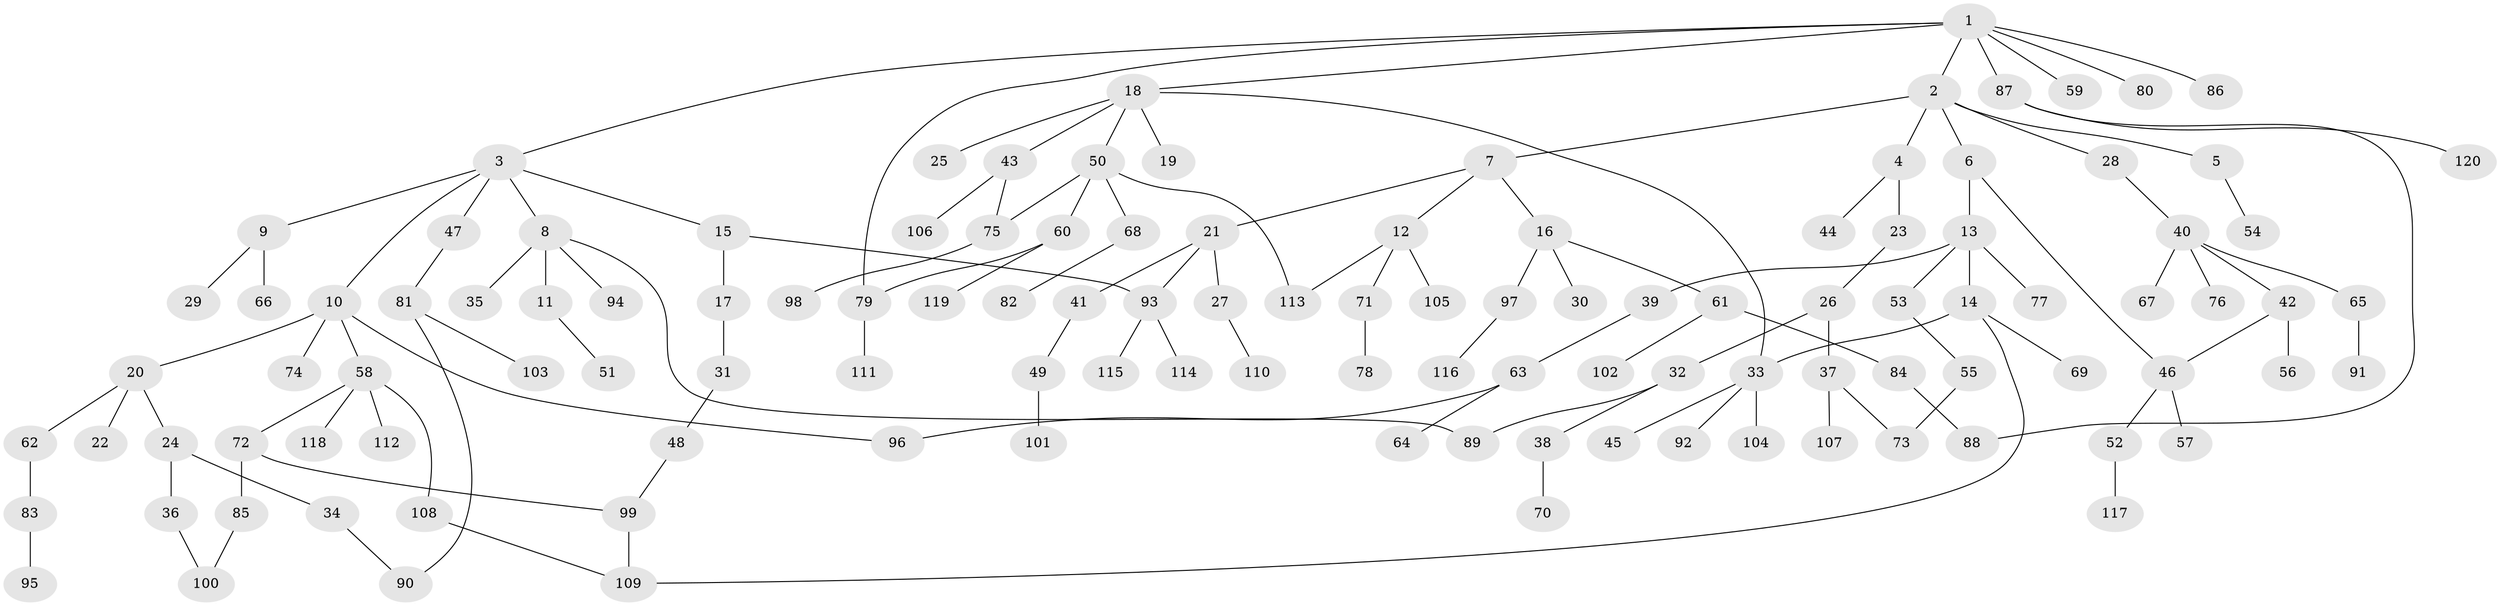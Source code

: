 // Generated by graph-tools (version 1.1) at 2025/10/02/27/25 16:10:52]
// undirected, 120 vertices, 134 edges
graph export_dot {
graph [start="1"]
  node [color=gray90,style=filled];
  1;
  2;
  3;
  4;
  5;
  6;
  7;
  8;
  9;
  10;
  11;
  12;
  13;
  14;
  15;
  16;
  17;
  18;
  19;
  20;
  21;
  22;
  23;
  24;
  25;
  26;
  27;
  28;
  29;
  30;
  31;
  32;
  33;
  34;
  35;
  36;
  37;
  38;
  39;
  40;
  41;
  42;
  43;
  44;
  45;
  46;
  47;
  48;
  49;
  50;
  51;
  52;
  53;
  54;
  55;
  56;
  57;
  58;
  59;
  60;
  61;
  62;
  63;
  64;
  65;
  66;
  67;
  68;
  69;
  70;
  71;
  72;
  73;
  74;
  75;
  76;
  77;
  78;
  79;
  80;
  81;
  82;
  83;
  84;
  85;
  86;
  87;
  88;
  89;
  90;
  91;
  92;
  93;
  94;
  95;
  96;
  97;
  98;
  99;
  100;
  101;
  102;
  103;
  104;
  105;
  106;
  107;
  108;
  109;
  110;
  111;
  112;
  113;
  114;
  115;
  116;
  117;
  118;
  119;
  120;
  1 -- 2;
  1 -- 3;
  1 -- 18;
  1 -- 59;
  1 -- 80;
  1 -- 86;
  1 -- 87;
  1 -- 79;
  2 -- 4;
  2 -- 5;
  2 -- 6;
  2 -- 7;
  2 -- 28;
  3 -- 8;
  3 -- 9;
  3 -- 10;
  3 -- 15;
  3 -- 47;
  4 -- 23;
  4 -- 44;
  5 -- 54;
  6 -- 13;
  6 -- 46;
  7 -- 12;
  7 -- 16;
  7 -- 21;
  8 -- 11;
  8 -- 35;
  8 -- 89;
  8 -- 94;
  9 -- 29;
  9 -- 66;
  10 -- 20;
  10 -- 58;
  10 -- 74;
  10 -- 96;
  11 -- 51;
  12 -- 71;
  12 -- 105;
  12 -- 113;
  13 -- 14;
  13 -- 39;
  13 -- 53;
  13 -- 77;
  14 -- 33;
  14 -- 69;
  14 -- 109;
  15 -- 17;
  15 -- 93;
  16 -- 30;
  16 -- 61;
  16 -- 97;
  17 -- 31;
  18 -- 19;
  18 -- 25;
  18 -- 43;
  18 -- 50;
  18 -- 33;
  20 -- 22;
  20 -- 24;
  20 -- 62;
  21 -- 27;
  21 -- 41;
  21 -- 93;
  23 -- 26;
  24 -- 34;
  24 -- 36;
  26 -- 32;
  26 -- 37;
  27 -- 110;
  28 -- 40;
  31 -- 48;
  32 -- 38;
  32 -- 89;
  33 -- 45;
  33 -- 92;
  33 -- 104;
  34 -- 90;
  36 -- 100;
  37 -- 107;
  37 -- 73;
  38 -- 70;
  39 -- 63;
  40 -- 42;
  40 -- 65;
  40 -- 67;
  40 -- 76;
  41 -- 49;
  42 -- 46;
  42 -- 56;
  43 -- 106;
  43 -- 75;
  46 -- 52;
  46 -- 57;
  47 -- 81;
  48 -- 99;
  49 -- 101;
  50 -- 60;
  50 -- 68;
  50 -- 75;
  50 -- 113;
  52 -- 117;
  53 -- 55;
  55 -- 73;
  58 -- 72;
  58 -- 108;
  58 -- 112;
  58 -- 118;
  60 -- 79;
  60 -- 119;
  61 -- 84;
  61 -- 102;
  62 -- 83;
  63 -- 64;
  63 -- 96;
  65 -- 91;
  68 -- 82;
  71 -- 78;
  72 -- 85;
  72 -- 99;
  75 -- 98;
  79 -- 111;
  81 -- 103;
  81 -- 90;
  83 -- 95;
  84 -- 88;
  85 -- 100;
  87 -- 120;
  87 -- 88;
  93 -- 114;
  93 -- 115;
  97 -- 116;
  99 -- 109;
  108 -- 109;
}
